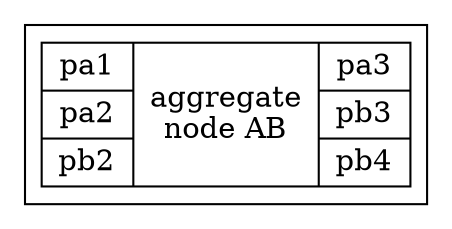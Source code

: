 digraph bpsg {
        rankdir=LR
        subgraph cluster_cd {
                node[shape=record]
                a[label="{{pa1|pa2|pb2}|{aggregate\nnode AB}|{pa3|pb3|pb4}}"]
        }
}
